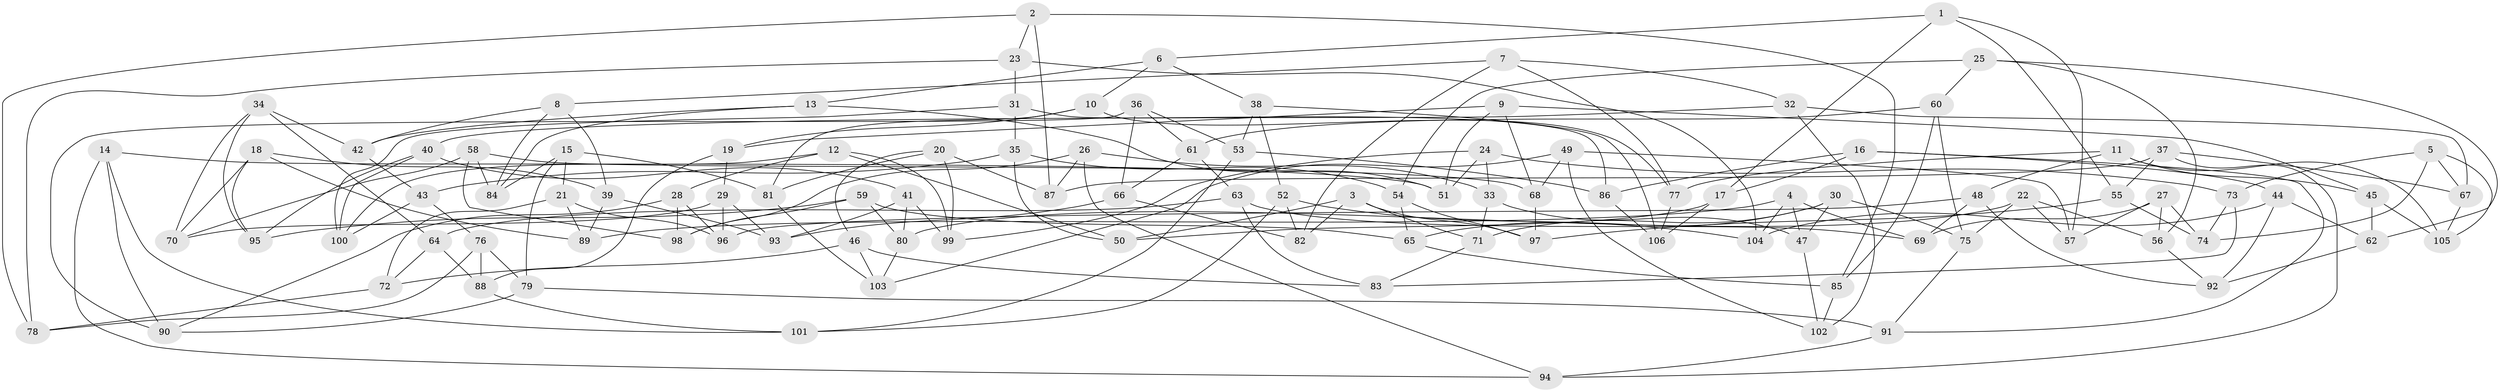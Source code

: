 // coarse degree distribution, {5: 0.12121212121212122, 7: 0.30303030303030304, 4: 0.06060606060606061, 6: 0.18181818181818182, 9: 0.09090909090909091, 8: 0.18181818181818182, 3: 0.030303030303030304, 10: 0.030303030303030304}
// Generated by graph-tools (version 1.1) at 2025/38/03/04/25 23:38:07]
// undirected, 106 vertices, 212 edges
graph export_dot {
  node [color=gray90,style=filled];
  1;
  2;
  3;
  4;
  5;
  6;
  7;
  8;
  9;
  10;
  11;
  12;
  13;
  14;
  15;
  16;
  17;
  18;
  19;
  20;
  21;
  22;
  23;
  24;
  25;
  26;
  27;
  28;
  29;
  30;
  31;
  32;
  33;
  34;
  35;
  36;
  37;
  38;
  39;
  40;
  41;
  42;
  43;
  44;
  45;
  46;
  47;
  48;
  49;
  50;
  51;
  52;
  53;
  54;
  55;
  56;
  57;
  58;
  59;
  60;
  61;
  62;
  63;
  64;
  65;
  66;
  67;
  68;
  69;
  70;
  71;
  72;
  73;
  74;
  75;
  76;
  77;
  78;
  79;
  80;
  81;
  82;
  83;
  84;
  85;
  86;
  87;
  88;
  89;
  90;
  91;
  92;
  93;
  94;
  95;
  96;
  97;
  98;
  99;
  100;
  101;
  102;
  103;
  104;
  105;
  106;
  1 -- 6;
  1 -- 57;
  1 -- 17;
  1 -- 55;
  2 -- 87;
  2 -- 23;
  2 -- 78;
  2 -- 85;
  3 -- 71;
  3 -- 97;
  3 -- 50;
  3 -- 82;
  4 -- 89;
  4 -- 69;
  4 -- 104;
  4 -- 47;
  5 -- 74;
  5 -- 73;
  5 -- 105;
  5 -- 67;
  6 -- 13;
  6 -- 38;
  6 -- 10;
  7 -- 77;
  7 -- 82;
  7 -- 32;
  7 -- 8;
  8 -- 84;
  8 -- 39;
  8 -- 42;
  9 -- 19;
  9 -- 68;
  9 -- 51;
  9 -- 45;
  10 -- 19;
  10 -- 81;
  10 -- 77;
  11 -- 77;
  11 -- 48;
  11 -- 45;
  11 -- 105;
  12 -- 99;
  12 -- 100;
  12 -- 28;
  12 -- 50;
  13 -- 42;
  13 -- 84;
  13 -- 51;
  14 -- 51;
  14 -- 94;
  14 -- 101;
  14 -- 90;
  15 -- 21;
  15 -- 81;
  15 -- 79;
  15 -- 84;
  16 -- 44;
  16 -- 17;
  16 -- 91;
  16 -- 86;
  17 -- 50;
  17 -- 106;
  18 -- 95;
  18 -- 39;
  18 -- 89;
  18 -- 70;
  19 -- 88;
  19 -- 29;
  20 -- 87;
  20 -- 46;
  20 -- 99;
  20 -- 81;
  21 -- 72;
  21 -- 96;
  21 -- 89;
  22 -- 56;
  22 -- 80;
  22 -- 75;
  22 -- 57;
  23 -- 78;
  23 -- 31;
  23 -- 104;
  24 -- 33;
  24 -- 73;
  24 -- 99;
  24 -- 51;
  25 -- 54;
  25 -- 60;
  25 -- 56;
  25 -- 62;
  26 -- 87;
  26 -- 33;
  26 -- 98;
  26 -- 94;
  27 -- 74;
  27 -- 56;
  27 -- 57;
  27 -- 69;
  28 -- 90;
  28 -- 96;
  28 -- 98;
  29 -- 96;
  29 -- 93;
  29 -- 70;
  30 -- 47;
  30 -- 75;
  30 -- 71;
  30 -- 65;
  31 -- 86;
  31 -- 35;
  31 -- 100;
  32 -- 40;
  32 -- 102;
  32 -- 67;
  33 -- 71;
  33 -- 47;
  34 -- 70;
  34 -- 64;
  34 -- 95;
  34 -- 42;
  35 -- 54;
  35 -- 43;
  35 -- 50;
  36 -- 53;
  36 -- 90;
  36 -- 61;
  36 -- 66;
  37 -- 67;
  37 -- 87;
  37 -- 94;
  37 -- 55;
  38 -- 106;
  38 -- 53;
  38 -- 52;
  39 -- 93;
  39 -- 89;
  40 -- 41;
  40 -- 95;
  40 -- 100;
  41 -- 93;
  41 -- 99;
  41 -- 80;
  42 -- 43;
  43 -- 100;
  43 -- 76;
  44 -- 104;
  44 -- 92;
  44 -- 62;
  45 -- 105;
  45 -- 62;
  46 -- 83;
  46 -- 72;
  46 -- 103;
  47 -- 102;
  48 -- 69;
  48 -- 92;
  48 -- 96;
  49 -- 103;
  49 -- 68;
  49 -- 57;
  49 -- 102;
  52 -- 104;
  52 -- 101;
  52 -- 82;
  53 -- 101;
  53 -- 86;
  54 -- 65;
  54 -- 97;
  55 -- 97;
  55 -- 74;
  56 -- 92;
  58 -- 84;
  58 -- 98;
  58 -- 70;
  58 -- 68;
  59 -- 80;
  59 -- 98;
  59 -- 65;
  59 -- 95;
  60 -- 75;
  60 -- 61;
  60 -- 85;
  61 -- 63;
  61 -- 66;
  62 -- 92;
  63 -- 83;
  63 -- 64;
  63 -- 69;
  64 -- 88;
  64 -- 72;
  65 -- 85;
  66 -- 93;
  66 -- 82;
  67 -- 105;
  68 -- 97;
  71 -- 83;
  72 -- 78;
  73 -- 83;
  73 -- 74;
  75 -- 91;
  76 -- 88;
  76 -- 78;
  76 -- 79;
  77 -- 106;
  79 -- 91;
  79 -- 90;
  80 -- 103;
  81 -- 103;
  85 -- 102;
  86 -- 106;
  88 -- 101;
  91 -- 94;
}
